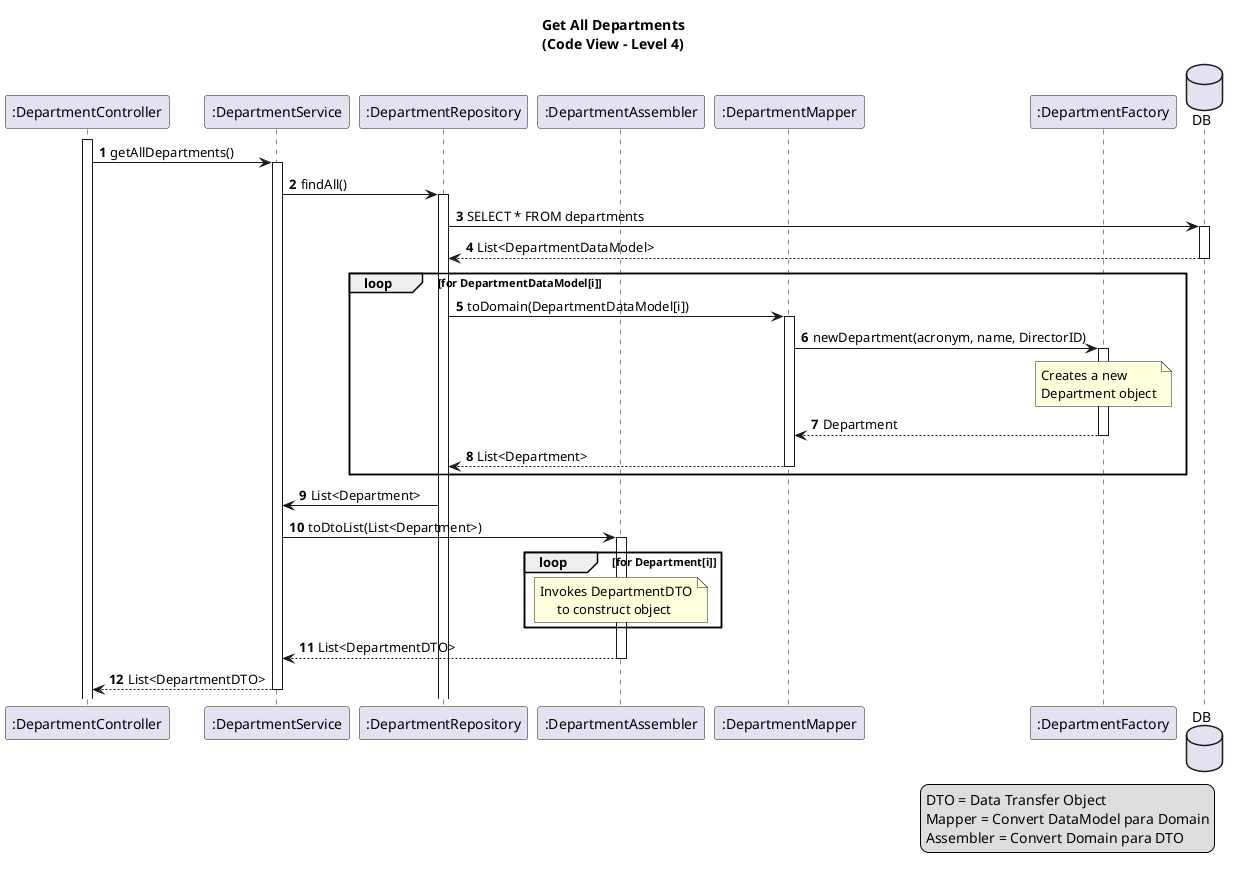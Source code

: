 @startuml
title: Get All Departments\n(Code View - Level 4)

autonumber

participant ":DepartmentController" as depCtrl
activate depCtrl
participant ":DepartmentService" as depService
participant ":DepartmentRepository" as depRepo
participant ":DepartmentAssembler" as depAssembler
participant ":DepartmentMapper" as depMapper
participant ":DepartmentFactory" as depFactory
database DB

depCtrl -> depService ++: getAllDepartments()
depService -> depRepo ++: findAll()
depRepo -> DB ++: SELECT * FROM departments
DB --> depRepo --: List<DepartmentDataModel>

loop for DepartmentDataModel[i]
depRepo -> depMapper ++: toDomain(DepartmentDataModel[i])
depMapper -> depFactory ++: newDepartment(acronym, name, DirectorID)
note over of depFactory
    Creates a new
    Department object
end note
depFactory --> depMapper --: Department
depMapper --> depRepo --: List<Department>
end

depRepo -> depService: List<Department>
depService -> depAssembler ++: toDtoList(List<Department>)

loop for Department[i]
    note over of depAssembler
        Invokes DepartmentDTO
             to construct object
    end note
end
depAssembler --> depService --: List<DepartmentDTO>
depService --> depCtrl --: List<DepartmentDTO>

legend right
  DTO = Data Transfer Object
  Mapper = Convert DataModel para Domain
  Assembler = Convert Domain para DTO
end legend

@enduml